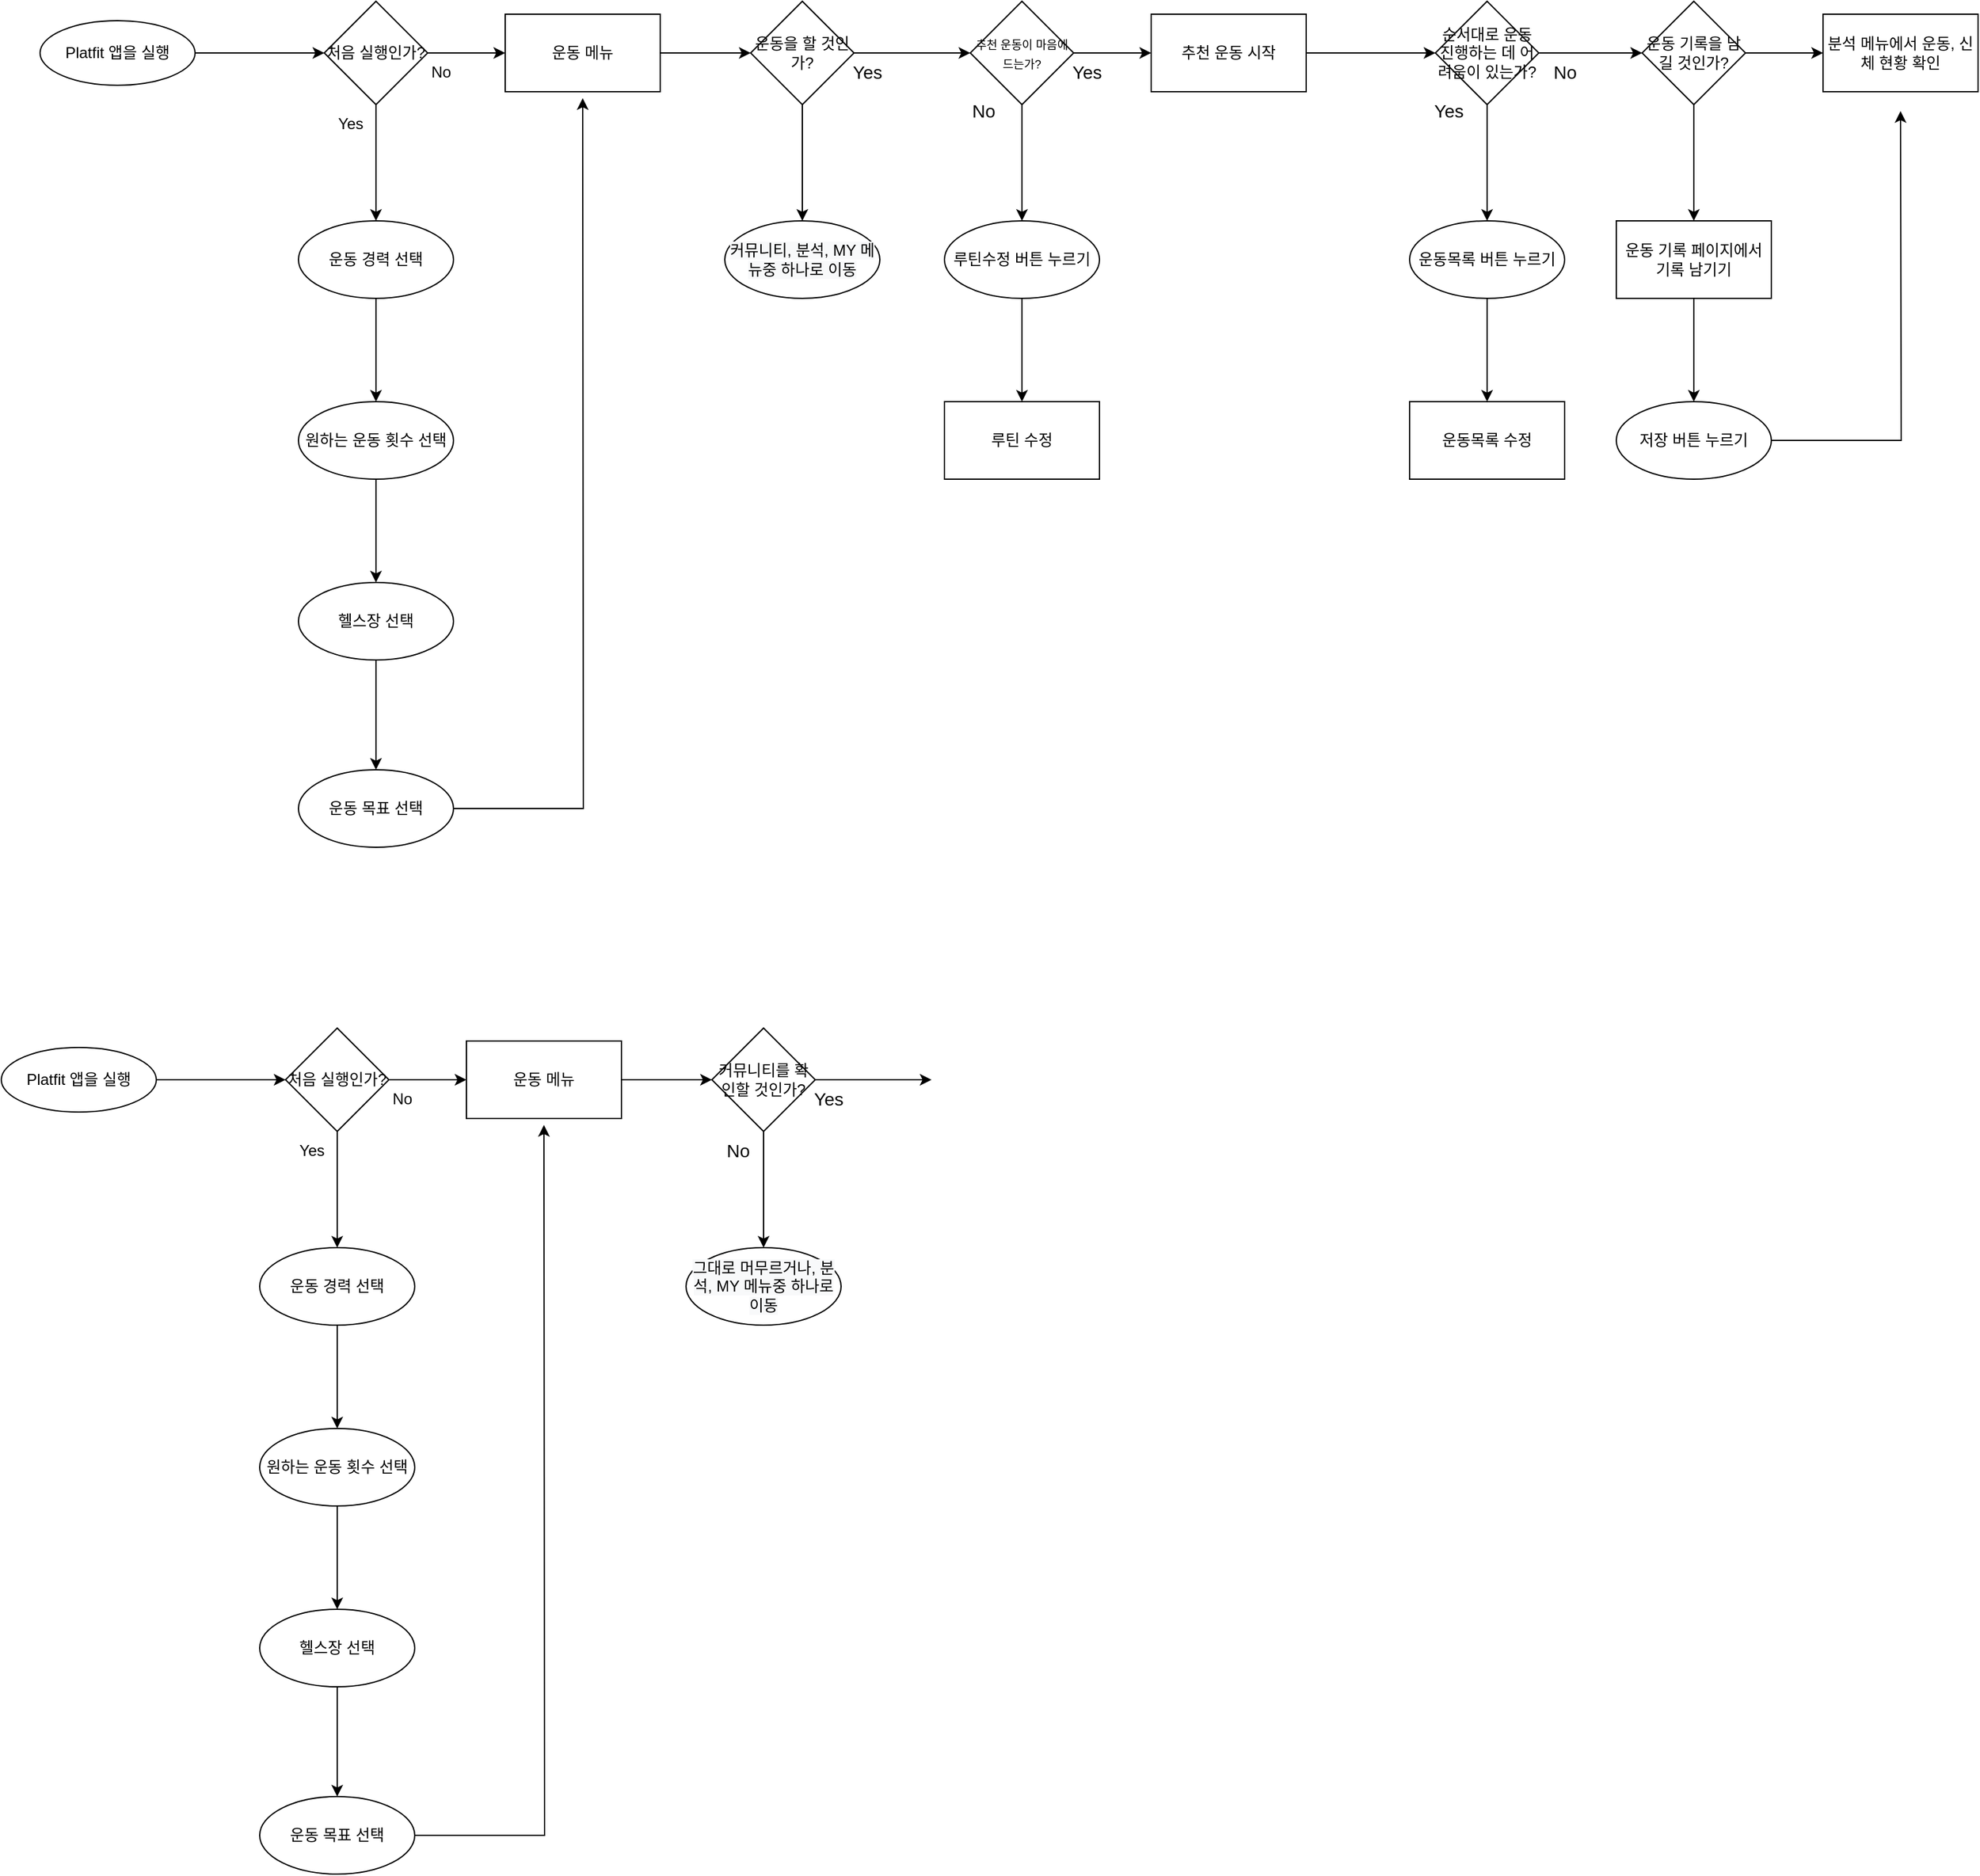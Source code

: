 <mxfile version="20.4.1" type="github">
  <diagram name="Page-1" id="74e2e168-ea6b-b213-b513-2b3c1d86103e">
    <mxGraphModel dx="1696" dy="413" grid="1" gridSize="10" guides="1" tooltips="1" connect="1" arrows="1" fold="1" page="1" pageScale="1" pageWidth="1100" pageHeight="850" background="none" math="0" shadow="0">
      <root>
        <mxCell id="0" />
        <mxCell id="1" parent="0" />
        <mxCell id="qVj28lsYevXOe8eaYTV5-10" value="" style="edgeStyle=orthogonalEdgeStyle;rounded=0;orthogonalLoop=1;jettySize=auto;html=1;" edge="1" parent="1" source="qVj28lsYevXOe8eaYTV5-1" target="qVj28lsYevXOe8eaYTV5-9">
          <mxGeometry relative="1" as="geometry" />
        </mxCell>
        <mxCell id="qVj28lsYevXOe8eaYTV5-1" value="Platfit 앱을 실행" style="ellipse;whiteSpace=wrap;html=1;" vertex="1" parent="1">
          <mxGeometry x="-970" y="340" width="120" height="50" as="geometry" />
        </mxCell>
        <mxCell id="qVj28lsYevXOe8eaYTV5-12" value="" style="edgeStyle=orthogonalEdgeStyle;rounded=0;orthogonalLoop=1;jettySize=auto;html=1;" edge="1" parent="1" source="qVj28lsYevXOe8eaYTV5-9" target="qVj28lsYevXOe8eaYTV5-11">
          <mxGeometry relative="1" as="geometry" />
        </mxCell>
        <mxCell id="qVj28lsYevXOe8eaYTV5-21" value="" style="edgeStyle=orthogonalEdgeStyle;rounded=0;orthogonalLoop=1;jettySize=auto;html=1;" edge="1" parent="1" source="qVj28lsYevXOe8eaYTV5-9" target="qVj28lsYevXOe8eaYTV5-20">
          <mxGeometry relative="1" as="geometry" />
        </mxCell>
        <mxCell id="qVj28lsYevXOe8eaYTV5-9" value="처음 실행인가?" style="rhombus;whiteSpace=wrap;html=1;" vertex="1" parent="1">
          <mxGeometry x="-750" y="325" width="80" height="80" as="geometry" />
        </mxCell>
        <mxCell id="qVj28lsYevXOe8eaYTV5-14" value="" style="edgeStyle=orthogonalEdgeStyle;rounded=0;orthogonalLoop=1;jettySize=auto;html=1;" edge="1" parent="1" source="qVj28lsYevXOe8eaYTV5-11" target="qVj28lsYevXOe8eaYTV5-13">
          <mxGeometry relative="1" as="geometry" />
        </mxCell>
        <mxCell id="qVj28lsYevXOe8eaYTV5-11" value="운동 경력 선택" style="ellipse;whiteSpace=wrap;html=1;" vertex="1" parent="1">
          <mxGeometry x="-770" y="495" width="120" height="60" as="geometry" />
        </mxCell>
        <mxCell id="qVj28lsYevXOe8eaYTV5-16" value="" style="edgeStyle=orthogonalEdgeStyle;rounded=0;orthogonalLoop=1;jettySize=auto;html=1;" edge="1" parent="1" source="qVj28lsYevXOe8eaYTV5-13" target="qVj28lsYevXOe8eaYTV5-15">
          <mxGeometry relative="1" as="geometry" />
        </mxCell>
        <mxCell id="qVj28lsYevXOe8eaYTV5-13" value="원하는 운동 횟수 선택" style="ellipse;whiteSpace=wrap;html=1;" vertex="1" parent="1">
          <mxGeometry x="-770" y="635" width="120" height="60" as="geometry" />
        </mxCell>
        <mxCell id="qVj28lsYevXOe8eaYTV5-18" value="" style="edgeStyle=orthogonalEdgeStyle;rounded=0;orthogonalLoop=1;jettySize=auto;html=1;" edge="1" parent="1" source="qVj28lsYevXOe8eaYTV5-15" target="qVj28lsYevXOe8eaYTV5-17">
          <mxGeometry relative="1" as="geometry" />
        </mxCell>
        <mxCell id="qVj28lsYevXOe8eaYTV5-15" value="헬스장 선택" style="ellipse;whiteSpace=wrap;html=1;" vertex="1" parent="1">
          <mxGeometry x="-770" y="775" width="120" height="60" as="geometry" />
        </mxCell>
        <mxCell id="qVj28lsYevXOe8eaYTV5-23" style="edgeStyle=orthogonalEdgeStyle;rounded=0;orthogonalLoop=1;jettySize=auto;html=1;" edge="1" parent="1" source="qVj28lsYevXOe8eaYTV5-17">
          <mxGeometry relative="1" as="geometry">
            <mxPoint x="-550" y="400" as="targetPoint" />
          </mxGeometry>
        </mxCell>
        <mxCell id="qVj28lsYevXOe8eaYTV5-17" value="운동 목표 선택" style="ellipse;whiteSpace=wrap;html=1;" vertex="1" parent="1">
          <mxGeometry x="-770" y="920" width="120" height="60" as="geometry" />
        </mxCell>
        <mxCell id="qVj28lsYevXOe8eaYTV5-19" value="Yes" style="text;html=1;align=center;verticalAlign=middle;resizable=0;points=[];autosize=1;strokeColor=none;fillColor=none;" vertex="1" parent="1">
          <mxGeometry x="-750" y="405" width="40" height="30" as="geometry" />
        </mxCell>
        <mxCell id="qVj28lsYevXOe8eaYTV5-69" value="" style="edgeStyle=orthogonalEdgeStyle;rounded=0;orthogonalLoop=1;jettySize=auto;html=1;fontSize=9;" edge="1" parent="1" source="qVj28lsYevXOe8eaYTV5-20" target="qVj28lsYevXOe8eaYTV5-68">
          <mxGeometry relative="1" as="geometry" />
        </mxCell>
        <mxCell id="qVj28lsYevXOe8eaYTV5-20" value="운동 메뉴" style="whiteSpace=wrap;html=1;" vertex="1" parent="1">
          <mxGeometry x="-610" y="335" width="120" height="60" as="geometry" />
        </mxCell>
        <mxCell id="qVj28lsYevXOe8eaYTV5-22" value="No" style="text;html=1;align=center;verticalAlign=middle;resizable=0;points=[];autosize=1;strokeColor=none;fillColor=none;" vertex="1" parent="1">
          <mxGeometry x="-680" y="365" width="40" height="30" as="geometry" />
        </mxCell>
        <mxCell id="qVj28lsYevXOe8eaYTV5-27" value="" style="edgeStyle=orthogonalEdgeStyle;rounded=0;orthogonalLoop=1;jettySize=auto;html=1;fontSize=9;" edge="1" parent="1" source="qVj28lsYevXOe8eaYTV5-24" target="qVj28lsYevXOe8eaYTV5-26">
          <mxGeometry relative="1" as="geometry" />
        </mxCell>
        <mxCell id="qVj28lsYevXOe8eaYTV5-48" value="" style="edgeStyle=orthogonalEdgeStyle;rounded=0;orthogonalLoop=1;jettySize=auto;html=1;fontSize=9;" edge="1" parent="1" source="qVj28lsYevXOe8eaYTV5-24" target="qVj28lsYevXOe8eaYTV5-47">
          <mxGeometry relative="1" as="geometry" />
        </mxCell>
        <mxCell id="qVj28lsYevXOe8eaYTV5-24" value="&lt;font style=&quot;font-size: 9px;&quot;&gt;추천 운동이 마음에 드는가?&lt;/font&gt;" style="rhombus;whiteSpace=wrap;html=1;" vertex="1" parent="1">
          <mxGeometry x="-250" y="325" width="80" height="80" as="geometry" />
        </mxCell>
        <mxCell id="qVj28lsYevXOe8eaYTV5-32" value="" style="edgeStyle=orthogonalEdgeStyle;rounded=0;orthogonalLoop=1;jettySize=auto;html=1;fontSize=9;" edge="1" parent="1" source="qVj28lsYevXOe8eaYTV5-26" target="qVj28lsYevXOe8eaYTV5-31">
          <mxGeometry relative="1" as="geometry" />
        </mxCell>
        <mxCell id="qVj28lsYevXOe8eaYTV5-26" value="추천 운동 시작" style="whiteSpace=wrap;html=1;" vertex="1" parent="1">
          <mxGeometry x="-110" y="335" width="120" height="60" as="geometry" />
        </mxCell>
        <mxCell id="qVj28lsYevXOe8eaYTV5-28" value="&lt;font style=&quot;font-size: 14px;&quot;&gt;Yes&lt;/font&gt;" style="text;html=1;align=center;verticalAlign=middle;resizable=0;points=[];autosize=1;strokeColor=none;fillColor=none;fontSize=9;" vertex="1" parent="1">
          <mxGeometry x="-185" y="365" width="50" height="30" as="geometry" />
        </mxCell>
        <mxCell id="qVj28lsYevXOe8eaYTV5-44" value="" style="edgeStyle=orthogonalEdgeStyle;rounded=0;orthogonalLoop=1;jettySize=auto;html=1;fontSize=9;" edge="1" parent="1" source="qVj28lsYevXOe8eaYTV5-31" target="qVj28lsYevXOe8eaYTV5-43">
          <mxGeometry relative="1" as="geometry" />
        </mxCell>
        <mxCell id="qVj28lsYevXOe8eaYTV5-54" value="" style="edgeStyle=orthogonalEdgeStyle;rounded=0;orthogonalLoop=1;jettySize=auto;html=1;fontSize=9;" edge="1" parent="1" source="qVj28lsYevXOe8eaYTV5-31" target="qVj28lsYevXOe8eaYTV5-53">
          <mxGeometry relative="1" as="geometry" />
        </mxCell>
        <mxCell id="qVj28lsYevXOe8eaYTV5-31" value="순서대로 운동 진행하는 데 어려움이 있는가?" style="rhombus;whiteSpace=wrap;html=1;" vertex="1" parent="1">
          <mxGeometry x="110" y="325" width="80" height="80" as="geometry" />
        </mxCell>
        <mxCell id="qVj28lsYevXOe8eaYTV5-35" value="&lt;font style=&quot;font-size: 14px;&quot;&gt;Yes&lt;/font&gt;" style="text;html=1;align=center;verticalAlign=middle;resizable=0;points=[];autosize=1;strokeColor=none;fillColor=none;fontSize=9;" vertex="1" parent="1">
          <mxGeometry x="95" y="395" width="50" height="30" as="geometry" />
        </mxCell>
        <mxCell id="qVj28lsYevXOe8eaYTV5-37" value="&lt;font style=&quot;font-size: 14px;&quot;&gt;No&lt;/font&gt;" style="text;html=1;align=center;verticalAlign=middle;resizable=0;points=[];autosize=1;strokeColor=none;fillColor=none;fontSize=9;" vertex="1" parent="1">
          <mxGeometry x="190" y="365" width="40" height="30" as="geometry" />
        </mxCell>
        <mxCell id="qVj28lsYevXOe8eaYTV5-40" value="&lt;font style=&quot;font-size: 14px;&quot;&gt;No&lt;/font&gt;" style="text;html=1;align=center;verticalAlign=middle;resizable=0;points=[];autosize=1;strokeColor=none;fillColor=none;fontSize=9;" vertex="1" parent="1">
          <mxGeometry x="-260" y="395" width="40" height="30" as="geometry" />
        </mxCell>
        <mxCell id="qVj28lsYevXOe8eaYTV5-46" value="" style="edgeStyle=orthogonalEdgeStyle;rounded=0;orthogonalLoop=1;jettySize=auto;html=1;fontSize=9;" edge="1" parent="1" source="qVj28lsYevXOe8eaYTV5-43" target="qVj28lsYevXOe8eaYTV5-45">
          <mxGeometry relative="1" as="geometry" />
        </mxCell>
        <mxCell id="qVj28lsYevXOe8eaYTV5-43" value="운동목록 버튼 누르기" style="ellipse;whiteSpace=wrap;html=1;" vertex="1" parent="1">
          <mxGeometry x="90" y="495" width="120" height="60" as="geometry" />
        </mxCell>
        <mxCell id="qVj28lsYevXOe8eaYTV5-45" value="운동목록 수정" style="whiteSpace=wrap;html=1;" vertex="1" parent="1">
          <mxGeometry x="90" y="635" width="120" height="60" as="geometry" />
        </mxCell>
        <mxCell id="qVj28lsYevXOe8eaYTV5-50" value="" style="edgeStyle=orthogonalEdgeStyle;rounded=0;orthogonalLoop=1;jettySize=auto;html=1;fontSize=9;" edge="1" parent="1" source="qVj28lsYevXOe8eaYTV5-47" target="qVj28lsYevXOe8eaYTV5-49">
          <mxGeometry relative="1" as="geometry" />
        </mxCell>
        <mxCell id="qVj28lsYevXOe8eaYTV5-47" value="루틴수정 버튼 누르기" style="ellipse;whiteSpace=wrap;html=1;" vertex="1" parent="1">
          <mxGeometry x="-270" y="495" width="120" height="60" as="geometry" />
        </mxCell>
        <mxCell id="qVj28lsYevXOe8eaYTV5-49" value="루틴 수정" style="whiteSpace=wrap;html=1;" vertex="1" parent="1">
          <mxGeometry x="-270" y="635" width="120" height="60" as="geometry" />
        </mxCell>
        <mxCell id="qVj28lsYevXOe8eaYTV5-60" value="" style="edgeStyle=orthogonalEdgeStyle;rounded=0;orthogonalLoop=1;jettySize=auto;html=1;fontSize=9;" edge="1" parent="1" source="qVj28lsYevXOe8eaYTV5-53" target="qVj28lsYevXOe8eaYTV5-59">
          <mxGeometry relative="1" as="geometry" />
        </mxCell>
        <mxCell id="qVj28lsYevXOe8eaYTV5-64" value="" style="edgeStyle=orthogonalEdgeStyle;rounded=0;orthogonalLoop=1;jettySize=auto;html=1;fontSize=9;" edge="1" parent="1" source="qVj28lsYevXOe8eaYTV5-53" target="qVj28lsYevXOe8eaYTV5-63">
          <mxGeometry relative="1" as="geometry" />
        </mxCell>
        <mxCell id="qVj28lsYevXOe8eaYTV5-53" value="운동 기록을 남길 것인가?" style="rhombus;whiteSpace=wrap;html=1;" vertex="1" parent="1">
          <mxGeometry x="270" y="325" width="80" height="80" as="geometry" />
        </mxCell>
        <mxCell id="qVj28lsYevXOe8eaYTV5-62" value="" style="edgeStyle=orthogonalEdgeStyle;rounded=0;orthogonalLoop=1;jettySize=auto;html=1;fontSize=9;" edge="1" parent="1" source="qVj28lsYevXOe8eaYTV5-59" target="qVj28lsYevXOe8eaYTV5-61">
          <mxGeometry relative="1" as="geometry" />
        </mxCell>
        <mxCell id="qVj28lsYevXOe8eaYTV5-59" value="운동 기록 페이지에서 기록 남기기" style="whiteSpace=wrap;html=1;" vertex="1" parent="1">
          <mxGeometry x="250" y="495" width="120" height="60" as="geometry" />
        </mxCell>
        <mxCell id="qVj28lsYevXOe8eaYTV5-65" style="edgeStyle=orthogonalEdgeStyle;rounded=0;orthogonalLoop=1;jettySize=auto;html=1;fontSize=9;" edge="1" parent="1" source="qVj28lsYevXOe8eaYTV5-61">
          <mxGeometry relative="1" as="geometry">
            <mxPoint x="470.0" y="410" as="targetPoint" />
          </mxGeometry>
        </mxCell>
        <mxCell id="qVj28lsYevXOe8eaYTV5-61" value="저장 버튼 누르기" style="ellipse;whiteSpace=wrap;html=1;" vertex="1" parent="1">
          <mxGeometry x="250" y="635" width="120" height="60" as="geometry" />
        </mxCell>
        <mxCell id="qVj28lsYevXOe8eaYTV5-63" value="분석 메뉴에서 운동, 신체 현황 확인" style="whiteSpace=wrap;html=1;" vertex="1" parent="1">
          <mxGeometry x="410" y="335" width="120" height="60" as="geometry" />
        </mxCell>
        <mxCell id="qVj28lsYevXOe8eaYTV5-72" style="edgeStyle=orthogonalEdgeStyle;rounded=0;orthogonalLoop=1;jettySize=auto;html=1;fontSize=9;entryX=0;entryY=0.5;entryDx=0;entryDy=0;" edge="1" parent="1" source="qVj28lsYevXOe8eaYTV5-68" target="qVj28lsYevXOe8eaYTV5-24">
          <mxGeometry relative="1" as="geometry">
            <mxPoint x="-260" y="365" as="targetPoint" />
          </mxGeometry>
        </mxCell>
        <mxCell id="qVj28lsYevXOe8eaYTV5-81" value="" style="edgeStyle=orthogonalEdgeStyle;rounded=0;orthogonalLoop=1;jettySize=auto;html=1;fontSize=14;" edge="1" parent="1" source="qVj28lsYevXOe8eaYTV5-68" target="qVj28lsYevXOe8eaYTV5-80">
          <mxGeometry relative="1" as="geometry" />
        </mxCell>
        <mxCell id="qVj28lsYevXOe8eaYTV5-68" value="운동을 할 것인가?" style="rhombus;whiteSpace=wrap;html=1;" vertex="1" parent="1">
          <mxGeometry x="-420" y="325" width="80" height="80" as="geometry" />
        </mxCell>
        <mxCell id="qVj28lsYevXOe8eaYTV5-73" value="&lt;font style=&quot;font-size: 14px;&quot;&gt;Yes&lt;/font&gt;" style="text;html=1;align=center;verticalAlign=middle;resizable=0;points=[];autosize=1;strokeColor=none;fillColor=none;fontSize=9;" vertex="1" parent="1">
          <mxGeometry x="-355" y="365" width="50" height="30" as="geometry" />
        </mxCell>
        <mxCell id="qVj28lsYevXOe8eaYTV5-80" value="&lt;span style=&quot;color: rgb(0, 0, 0); font-family: Helvetica; font-size: 12px; font-style: normal; font-variant-ligatures: normal; font-variant-caps: normal; font-weight: 400; letter-spacing: normal; orphans: 2; text-align: center; text-indent: 0px; text-transform: none; widows: 2; word-spacing: 0px; -webkit-text-stroke-width: 0px; background-color: rgb(248, 249, 250); text-decoration-thickness: initial; text-decoration-style: initial; text-decoration-color: initial; float: none; display: inline !important;&quot;&gt;커뮤니티, 분석, MY 메뉴중 하나로 이동&lt;/span&gt;" style="ellipse;whiteSpace=wrap;html=1;" vertex="1" parent="1">
          <mxGeometry x="-440" y="495" width="120" height="60" as="geometry" />
        </mxCell>
        <mxCell id="qVj28lsYevXOe8eaYTV5-82" value="" style="edgeStyle=orthogonalEdgeStyle;rounded=0;orthogonalLoop=1;jettySize=auto;html=1;" edge="1" parent="1" source="qVj28lsYevXOe8eaYTV5-83" target="qVj28lsYevXOe8eaYTV5-86">
          <mxGeometry relative="1" as="geometry" />
        </mxCell>
        <mxCell id="qVj28lsYevXOe8eaYTV5-83" value="Platfit 앱을 실행" style="ellipse;whiteSpace=wrap;html=1;" vertex="1" parent="1">
          <mxGeometry x="-1000" y="1135" width="120" height="50" as="geometry" />
        </mxCell>
        <mxCell id="qVj28lsYevXOe8eaYTV5-84" value="" style="edgeStyle=orthogonalEdgeStyle;rounded=0;orthogonalLoop=1;jettySize=auto;html=1;" edge="1" parent="1" source="qVj28lsYevXOe8eaYTV5-86" target="qVj28lsYevXOe8eaYTV5-88">
          <mxGeometry relative="1" as="geometry" />
        </mxCell>
        <mxCell id="qVj28lsYevXOe8eaYTV5-85" value="" style="edgeStyle=orthogonalEdgeStyle;rounded=0;orthogonalLoop=1;jettySize=auto;html=1;" edge="1" parent="1" source="qVj28lsYevXOe8eaYTV5-86" target="qVj28lsYevXOe8eaYTV5-97">
          <mxGeometry relative="1" as="geometry" />
        </mxCell>
        <mxCell id="qVj28lsYevXOe8eaYTV5-86" value="처음 실행인가?" style="rhombus;whiteSpace=wrap;html=1;" vertex="1" parent="1">
          <mxGeometry x="-780" y="1120" width="80" height="80" as="geometry" />
        </mxCell>
        <mxCell id="qVj28lsYevXOe8eaYTV5-87" value="" style="edgeStyle=orthogonalEdgeStyle;rounded=0;orthogonalLoop=1;jettySize=auto;html=1;" edge="1" parent="1" source="qVj28lsYevXOe8eaYTV5-88" target="qVj28lsYevXOe8eaYTV5-90">
          <mxGeometry relative="1" as="geometry" />
        </mxCell>
        <mxCell id="qVj28lsYevXOe8eaYTV5-88" value="운동 경력 선택" style="ellipse;whiteSpace=wrap;html=1;" vertex="1" parent="1">
          <mxGeometry x="-800" y="1290" width="120" height="60" as="geometry" />
        </mxCell>
        <mxCell id="qVj28lsYevXOe8eaYTV5-89" value="" style="edgeStyle=orthogonalEdgeStyle;rounded=0;orthogonalLoop=1;jettySize=auto;html=1;" edge="1" parent="1" source="qVj28lsYevXOe8eaYTV5-90" target="qVj28lsYevXOe8eaYTV5-92">
          <mxGeometry relative="1" as="geometry" />
        </mxCell>
        <mxCell id="qVj28lsYevXOe8eaYTV5-90" value="원하는 운동 횟수 선택" style="ellipse;whiteSpace=wrap;html=1;" vertex="1" parent="1">
          <mxGeometry x="-800" y="1430" width="120" height="60" as="geometry" />
        </mxCell>
        <mxCell id="qVj28lsYevXOe8eaYTV5-91" value="" style="edgeStyle=orthogonalEdgeStyle;rounded=0;orthogonalLoop=1;jettySize=auto;html=1;" edge="1" parent="1" source="qVj28lsYevXOe8eaYTV5-92" target="qVj28lsYevXOe8eaYTV5-94">
          <mxGeometry relative="1" as="geometry" />
        </mxCell>
        <mxCell id="qVj28lsYevXOe8eaYTV5-92" value="헬스장 선택" style="ellipse;whiteSpace=wrap;html=1;" vertex="1" parent="1">
          <mxGeometry x="-800" y="1570" width="120" height="60" as="geometry" />
        </mxCell>
        <mxCell id="qVj28lsYevXOe8eaYTV5-93" style="edgeStyle=orthogonalEdgeStyle;rounded=0;orthogonalLoop=1;jettySize=auto;html=1;" edge="1" parent="1" source="qVj28lsYevXOe8eaYTV5-94">
          <mxGeometry relative="1" as="geometry">
            <mxPoint x="-580" y="1195" as="targetPoint" />
          </mxGeometry>
        </mxCell>
        <mxCell id="qVj28lsYevXOe8eaYTV5-94" value="운동 목표 선택" style="ellipse;whiteSpace=wrap;html=1;" vertex="1" parent="1">
          <mxGeometry x="-800" y="1715" width="120" height="60" as="geometry" />
        </mxCell>
        <mxCell id="qVj28lsYevXOe8eaYTV5-95" value="Yes" style="text;html=1;align=center;verticalAlign=middle;resizable=0;points=[];autosize=1;strokeColor=none;fillColor=none;" vertex="1" parent="1">
          <mxGeometry x="-780" y="1200" width="40" height="30" as="geometry" />
        </mxCell>
        <mxCell id="qVj28lsYevXOe8eaYTV5-96" value="" style="edgeStyle=orthogonalEdgeStyle;rounded=0;orthogonalLoop=1;jettySize=auto;html=1;fontSize=9;" edge="1" parent="1" source="qVj28lsYevXOe8eaYTV5-97" target="qVj28lsYevXOe8eaYTV5-127">
          <mxGeometry relative="1" as="geometry" />
        </mxCell>
        <mxCell id="qVj28lsYevXOe8eaYTV5-97" value="운동 메뉴" style="whiteSpace=wrap;html=1;" vertex="1" parent="1">
          <mxGeometry x="-640" y="1130" width="120" height="60" as="geometry" />
        </mxCell>
        <mxCell id="qVj28lsYevXOe8eaYTV5-98" value="No" style="text;html=1;align=center;verticalAlign=middle;resizable=0;points=[];autosize=1;strokeColor=none;fillColor=none;" vertex="1" parent="1">
          <mxGeometry x="-710" y="1160" width="40" height="30" as="geometry" />
        </mxCell>
        <mxCell id="qVj28lsYevXOe8eaYTV5-125" style="edgeStyle=orthogonalEdgeStyle;rounded=0;orthogonalLoop=1;jettySize=auto;html=1;fontSize=9;entryX=0;entryY=0.5;entryDx=0;entryDy=0;" edge="1" parent="1" source="qVj28lsYevXOe8eaYTV5-127">
          <mxGeometry relative="1" as="geometry">
            <mxPoint x="-280" y="1160" as="targetPoint" />
          </mxGeometry>
        </mxCell>
        <mxCell id="qVj28lsYevXOe8eaYTV5-126" value="" style="edgeStyle=orthogonalEdgeStyle;rounded=0;orthogonalLoop=1;jettySize=auto;html=1;fontSize=14;" edge="1" parent="1" source="qVj28lsYevXOe8eaYTV5-127" target="qVj28lsYevXOe8eaYTV5-129">
          <mxGeometry relative="1" as="geometry" />
        </mxCell>
        <mxCell id="qVj28lsYevXOe8eaYTV5-127" value="커뮤니티를 확인할 것인가?" style="rhombus;whiteSpace=wrap;html=1;" vertex="1" parent="1">
          <mxGeometry x="-450" y="1120" width="80" height="80" as="geometry" />
        </mxCell>
        <mxCell id="qVj28lsYevXOe8eaYTV5-128" value="&lt;font style=&quot;font-size: 14px;&quot;&gt;Yes&lt;/font&gt;" style="text;html=1;align=center;verticalAlign=middle;resizable=0;points=[];autosize=1;strokeColor=none;fillColor=none;fontSize=9;" vertex="1" parent="1">
          <mxGeometry x="-385" y="1160" width="50" height="30" as="geometry" />
        </mxCell>
        <mxCell id="qVj28lsYevXOe8eaYTV5-129" value="&lt;span style=&quot;color: rgb(0, 0, 0); font-family: Helvetica; font-size: 12px; font-style: normal; font-variant-ligatures: normal; font-variant-caps: normal; font-weight: 400; letter-spacing: normal; orphans: 2; text-align: center; text-indent: 0px; text-transform: none; widows: 2; word-spacing: 0px; -webkit-text-stroke-width: 0px; background-color: rgb(248, 249, 250); text-decoration-thickness: initial; text-decoration-style: initial; text-decoration-color: initial; float: none; display: inline !important;&quot;&gt;그대로 머무르거나, 분석, MY 메뉴중 하나로 이동&lt;/span&gt;" style="ellipse;whiteSpace=wrap;html=1;" vertex="1" parent="1">
          <mxGeometry x="-470" y="1290" width="120" height="60" as="geometry" />
        </mxCell>
        <mxCell id="qVj28lsYevXOe8eaYTV5-130" value="No" style="text;html=1;align=center;verticalAlign=middle;resizable=0;points=[];autosize=1;strokeColor=none;fillColor=none;fontSize=14;" vertex="1" parent="1">
          <mxGeometry x="-450" y="1200" width="40" height="30" as="geometry" />
        </mxCell>
      </root>
    </mxGraphModel>
  </diagram>
</mxfile>
